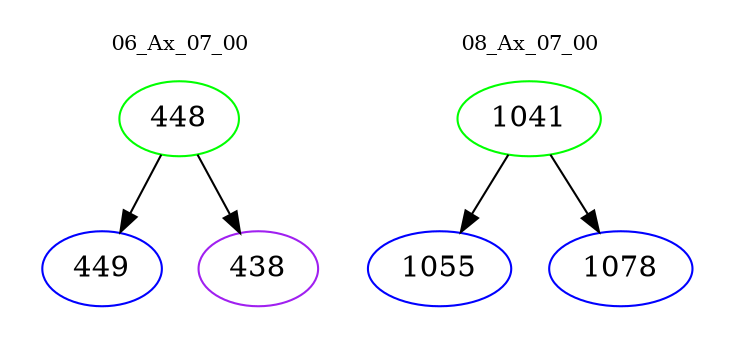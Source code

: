 digraph{
subgraph cluster_0 {
color = white
label = "06_Ax_07_00";
fontsize=10;
T0_448 [label="448", color="green"]
T0_448 -> T0_449 [color="black"]
T0_449 [label="449", color="blue"]
T0_448 -> T0_438 [color="black"]
T0_438 [label="438", color="purple"]
}
subgraph cluster_1 {
color = white
label = "08_Ax_07_00";
fontsize=10;
T1_1041 [label="1041", color="green"]
T1_1041 -> T1_1055 [color="black"]
T1_1055 [label="1055", color="blue"]
T1_1041 -> T1_1078 [color="black"]
T1_1078 [label="1078", color="blue"]
}
}
